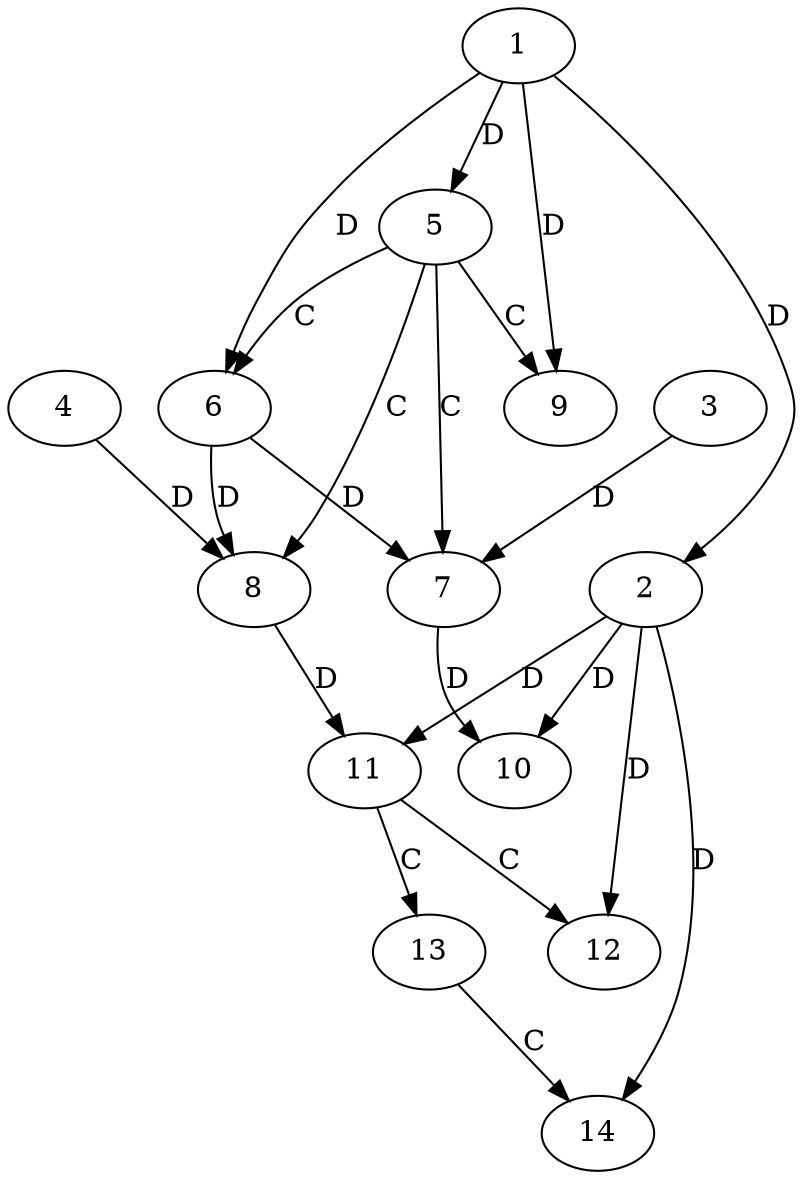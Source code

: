 Digraph G {
1 [label="1"]
2 [label="2"]
3 [label="3"]
4 [label="4"]
5 [label="5"]
6 [label="6"]
7 [label="7"]
8 [label="8"]
9 [label="9"]
10 [label="10"]
11 [label="11"]
12 [label="12"]
13 [label="13"]
14 [label="14"]
1 -> 2 [label="D"]
1 -> 5 [label="D"]
1 -> 6 [label="D"]
1 -> 9 [label="D"]
2 -> 10 [label="D"]
2 -> 11 [label="D"]
2 -> 12 [label="D"]
2 -> 14 [label="D"]
3 -> 7 [label="D"]
4 -> 8 [label="D"]
5 -> 6 [label="C"]
5 -> 7 [label="C"]
5 -> 8 [label="C"]
5 -> 9 [label="C"]
6 -> 7 [label="D"]
6 -> 8 [label="D"]
7 -> 10 [label="D"]
8 -> 11 [label="D"]
11 -> 12 [label="C"]
11 -> 13 [label="C"]
13 -> 14 [label="C"]
}